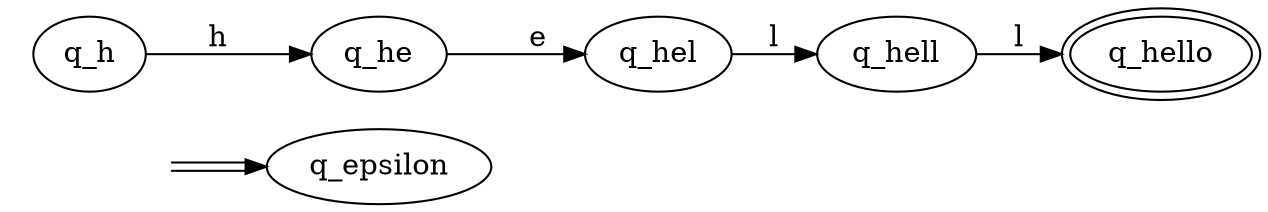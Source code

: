 digraph Automaton { 
  rankdir = LR
  0 [label="q_epsilon"];  1 [label="q_h"];  2 [label="q_he"];  3 [label="q_hel"];  4 [label="q_hell"];  5 [label="q_hello",peripheries=2];  start0 [style=invis]
  start0 -> 0[color="black:white:black"]
  1 -> 2 [label = "h" ]
  2 -> 3 [label = "e" ]
  3 -> 4 [label = "l" ]
  4 -> 5 [label = "l" ]
}

